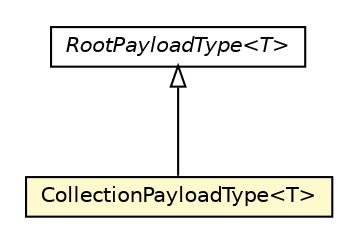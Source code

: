 #!/usr/local/bin/dot
#
# Class diagram 
# Generated by UMLGraph version R5_6-24-gf6e263 (http://www.umlgraph.org/)
#

digraph G {
	edge [fontname="Helvetica",fontsize=10,labelfontname="Helvetica",labelfontsize=10];
	node [fontname="Helvetica",fontsize=10,shape=plaintext];
	nodesep=0.25;
	ranksep=0.5;
	// io.reinert.requestor.core.payload.type.RootPayloadType<T>
	c9458 [label=<<table title="io.reinert.requestor.core.payload.type.RootPayloadType" border="0" cellborder="1" cellspacing="0" cellpadding="2" port="p" href="./RootPayloadType.html">
		<tr><td><table border="0" cellspacing="0" cellpadding="1">
<tr><td align="center" balign="center"><font face="Helvetica-Oblique"> RootPayloadType&lt;T&gt; </font></td></tr>
		</table></td></tr>
		</table>>, URL="./RootPayloadType.html", fontname="Helvetica", fontcolor="black", fontsize=10.0];
	// io.reinert.requestor.core.payload.type.CollectionPayloadType<T>
	c9460 [label=<<table title="io.reinert.requestor.core.payload.type.CollectionPayloadType" border="0" cellborder="1" cellspacing="0" cellpadding="2" port="p" bgcolor="lemonChiffon" href="./CollectionPayloadType.html">
		<tr><td><table border="0" cellspacing="0" cellpadding="1">
<tr><td align="center" balign="center"> CollectionPayloadType&lt;T&gt; </td></tr>
		</table></td></tr>
		</table>>, URL="./CollectionPayloadType.html", fontname="Helvetica", fontcolor="black", fontsize=10.0];
	//io.reinert.requestor.core.payload.type.CollectionPayloadType<T> extends io.reinert.requestor.core.payload.type.RootPayloadType<java.util.Collection<T>>
	c9458:p -> c9460:p [dir=back,arrowtail=empty];
}

